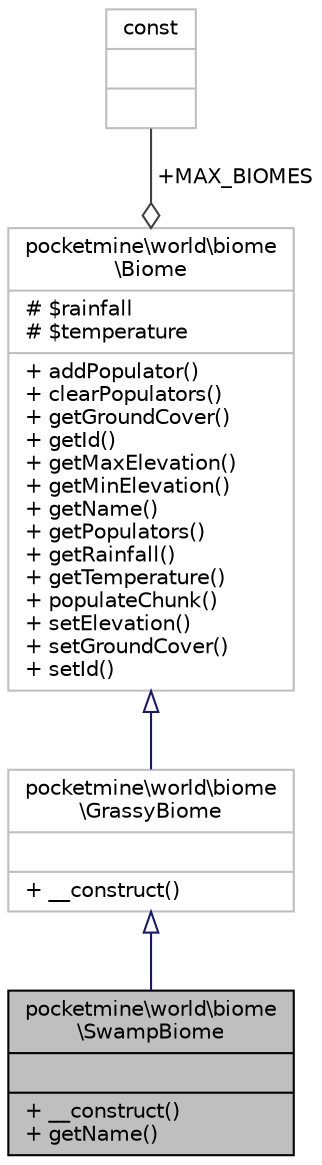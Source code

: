 digraph "pocketmine\world\biome\SwampBiome"
{
 // INTERACTIVE_SVG=YES
 // LATEX_PDF_SIZE
  edge [fontname="Helvetica",fontsize="10",labelfontname="Helvetica",labelfontsize="10"];
  node [fontname="Helvetica",fontsize="10",shape=record];
  Node1 [label="{pocketmine\\world\\biome\l\\SwampBiome\n||+ __construct()\l+ getName()\l}",height=0.2,width=0.4,color="black", fillcolor="grey75", style="filled", fontcolor="black",tooltip=" "];
  Node2 -> Node1 [dir="back",color="midnightblue",fontsize="10",style="solid",arrowtail="onormal",fontname="Helvetica"];
  Node2 [label="{pocketmine\\world\\biome\l\\GrassyBiome\n||+ __construct()\l}",height=0.2,width=0.4,color="grey75", fillcolor="white", style="filled",URL="$d8/db5/classpocketmine_1_1world_1_1biome_1_1_grassy_biome.html",tooltip=" "];
  Node3 -> Node2 [dir="back",color="midnightblue",fontsize="10",style="solid",arrowtail="onormal",fontname="Helvetica"];
  Node3 [label="{pocketmine\\world\\biome\l\\Biome\n|# $rainfall\l# $temperature\l|+ addPopulator()\l+ clearPopulators()\l+ getGroundCover()\l+ getId()\l+ getMaxElevation()\l+ getMinElevation()\l+ getName()\l+ getPopulators()\l+ getRainfall()\l+ getTemperature()\l+ populateChunk()\l+ setElevation()\l+ setGroundCover()\l+ setId()\l}",height=0.2,width=0.4,color="grey75", fillcolor="white", style="filled",URL="$d8/d20/classpocketmine_1_1world_1_1biome_1_1_biome.html",tooltip=" "];
  Node4 -> Node3 [color="grey25",fontsize="10",style="solid",label=" +MAX_BIOMES" ,arrowhead="odiamond",fontname="Helvetica"];
  Node4 [label="{const\n||}",height=0.2,width=0.4,color="grey75", fillcolor="white", style="filled",tooltip=" "];
}
